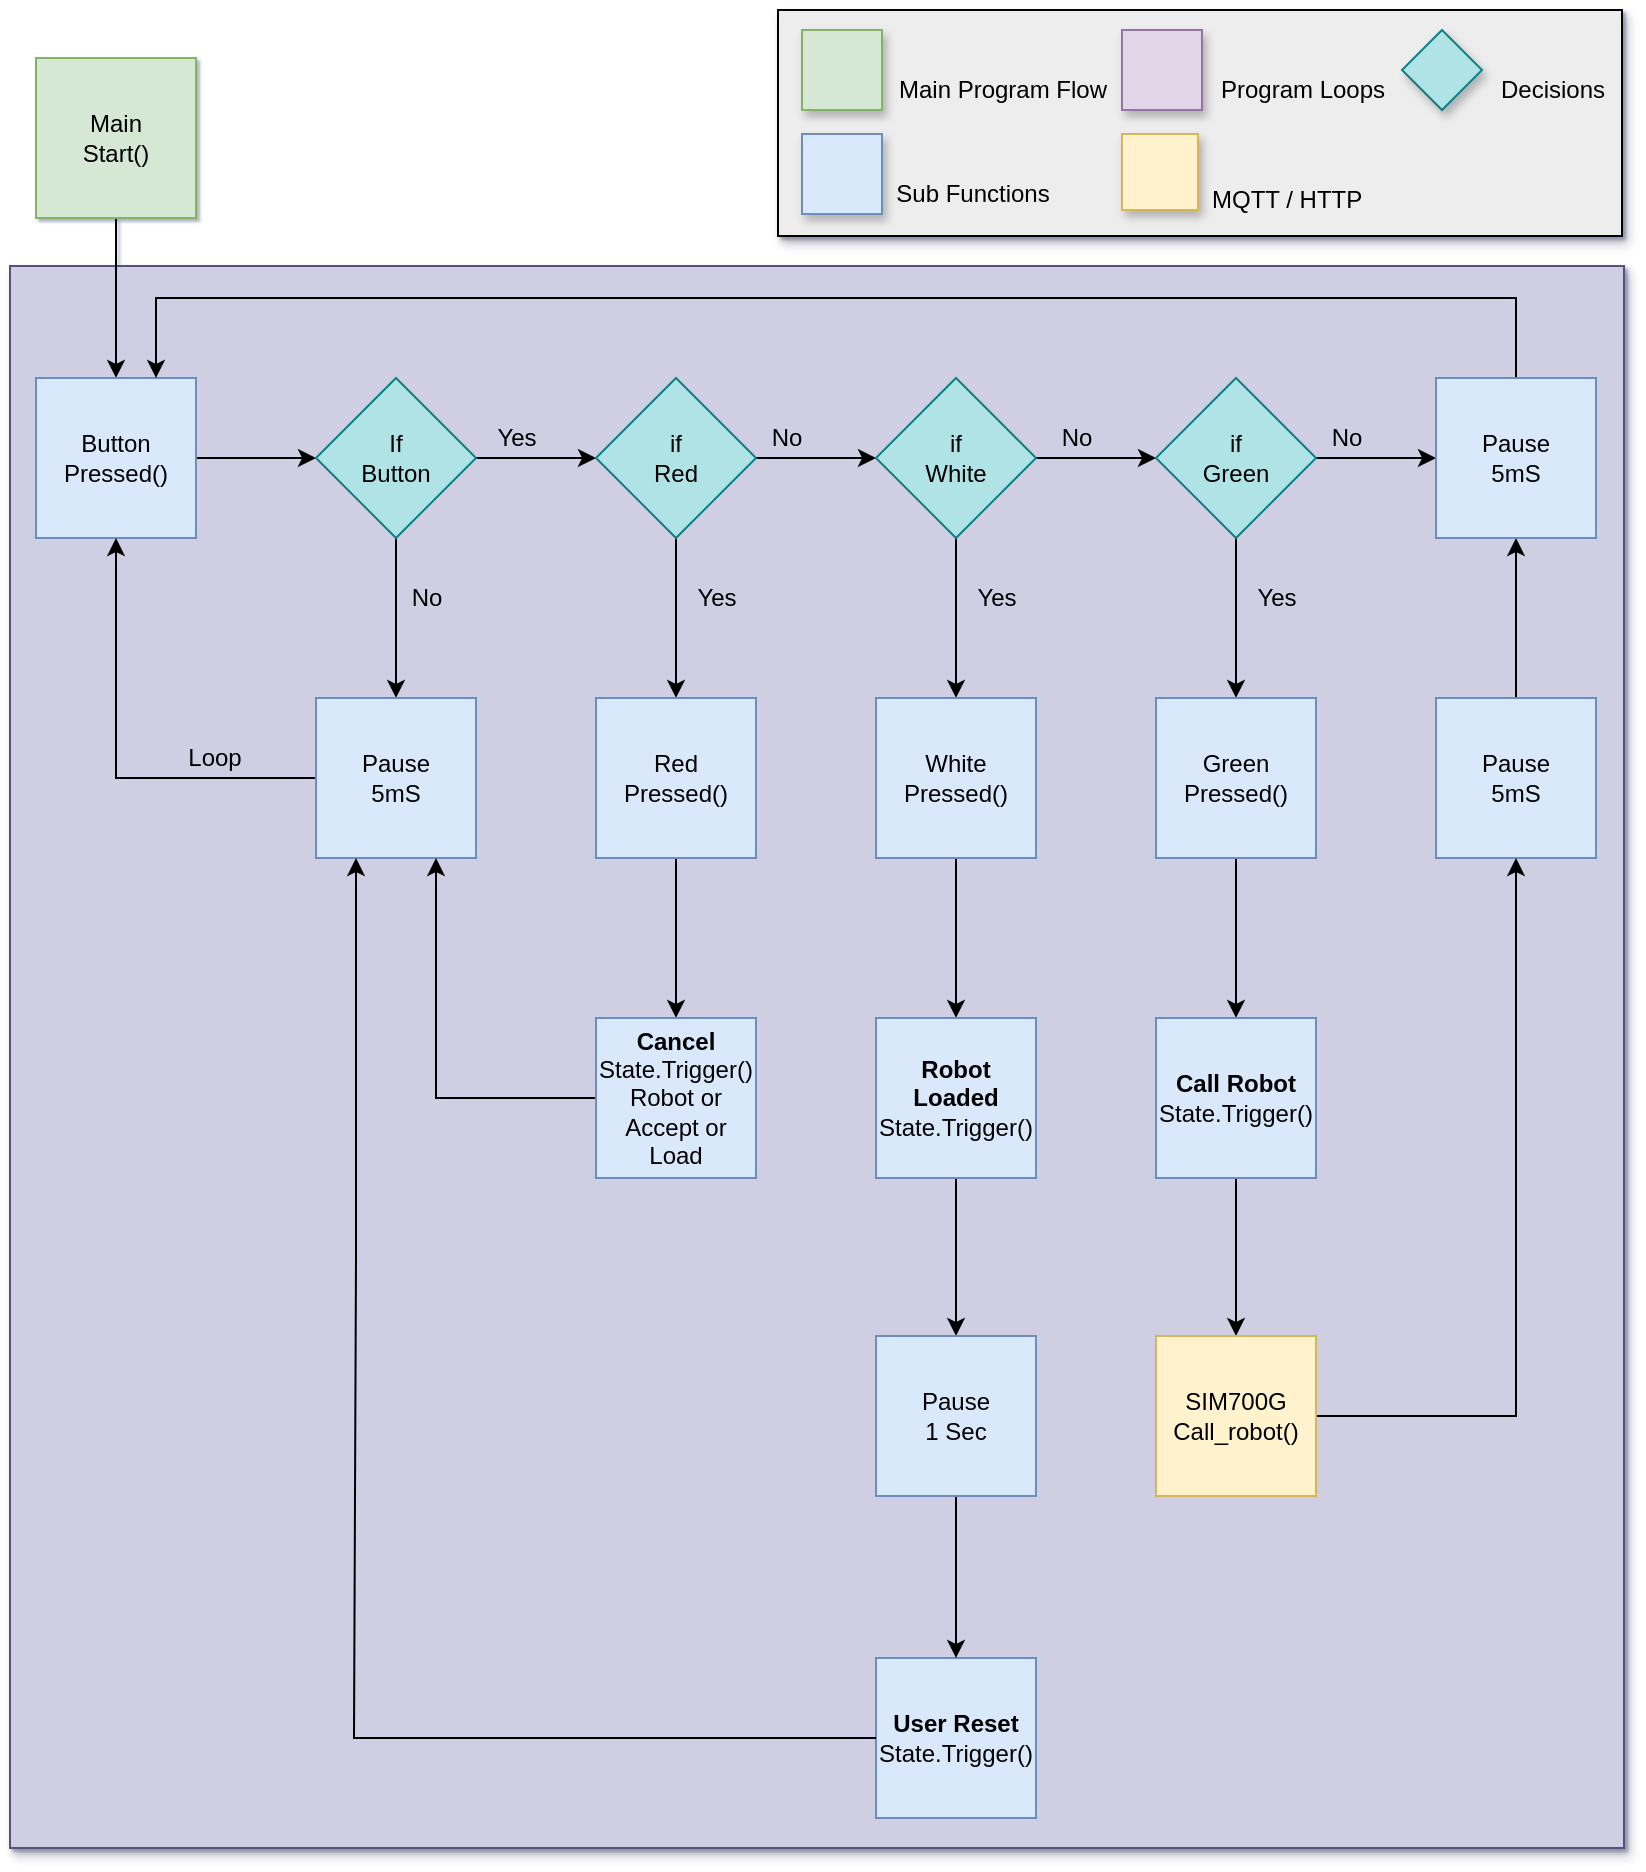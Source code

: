 <mxfile version="16.5.1" type="device"><diagram id="GA5mBacFMtX0pOx0aaW0" name="Page-1"><mxGraphModel dx="1368" dy="878" grid="1" gridSize="1" guides="1" tooltips="1" connect="1" arrows="1" fold="1" page="1" pageScale="1" pageWidth="827" pageHeight="1169" math="0" shadow="1"><root><mxCell id="0"/><mxCell id="1" parent="0"/><mxCell id="v9Q1vzF6Md7thLZfnYKV-69" value="" style="rounded=0;whiteSpace=wrap;html=1;shadow=1;fillColor=#d0cee2;strokeColor=#56517e;" vertex="1" parent="1"><mxGeometry x="7" y="144" width="807" height="791" as="geometry"/></mxCell><mxCell id="v9Q1vzF6Md7thLZfnYKV-1" value="" style="rounded=0;whiteSpace=wrap;html=1;fontSize=16;gradientColor=none;shadow=1;fillColor=#EDEDED;" vertex="1" parent="1"><mxGeometry x="391" y="16" width="422" height="113" as="geometry"/></mxCell><mxCell id="v9Q1vzF6Md7thLZfnYKV-2" value="" style="whiteSpace=wrap;html=1;aspect=fixed;fillColor=#d5e8d4;strokeColor=#82b366;shadow=1;" vertex="1" parent="1"><mxGeometry x="403" y="26" width="40" height="40" as="geometry"/></mxCell><mxCell id="v9Q1vzF6Md7thLZfnYKV-3" value="" style="whiteSpace=wrap;html=1;aspect=fixed;fillColor=#dae8fc;strokeColor=#6c8ebf;shadow=1;" vertex="1" parent="1"><mxGeometry x="403" y="78" width="40" height="40" as="geometry"/></mxCell><mxCell id="v9Q1vzF6Md7thLZfnYKV-4" value="" style="whiteSpace=wrap;html=1;aspect=fixed;fillColor=#e1d5e7;strokeColor=#9673a6;shadow=1;" vertex="1" parent="1"><mxGeometry x="563" y="26" width="40" height="40" as="geometry"/></mxCell><mxCell id="v9Q1vzF6Md7thLZfnYKV-6" value="Main Program Flow" style="text;html=1;align=center;verticalAlign=middle;resizable=0;points=[];autosize=1;strokeColor=none;fillColor=none;" vertex="1" parent="1"><mxGeometry x="443" y="46" width="120" height="20" as="geometry"/></mxCell><mxCell id="v9Q1vzF6Md7thLZfnYKV-7" value="Sub Functions" style="text;html=1;align=center;verticalAlign=middle;resizable=0;points=[];autosize=1;strokeColor=none;fillColor=none;" vertex="1" parent="1"><mxGeometry x="443" y="98" width="90" height="20" as="geometry"/></mxCell><mxCell id="v9Q1vzF6Md7thLZfnYKV-8" value="Program Loops" style="text;html=1;align=center;verticalAlign=middle;resizable=0;points=[];autosize=1;strokeColor=none;fillColor=none;" vertex="1" parent="1"><mxGeometry x="603" y="46" width="100" height="20" as="geometry"/></mxCell><mxCell id="v9Q1vzF6Md7thLZfnYKV-9" value="Decisions" style="text;html=1;align=center;verticalAlign=middle;resizable=0;points=[];autosize=1;strokeColor=none;fillColor=none;" vertex="1" parent="1"><mxGeometry x="743" y="46" width="70" height="20" as="geometry"/></mxCell><mxCell id="v9Q1vzF6Md7thLZfnYKV-10" value="" style="whiteSpace=wrap;html=1;aspect=fixed;shadow=1;fontSize=16;fillColor=#fff2cc;strokeColor=#d6b656;" vertex="1" parent="1"><mxGeometry x="563" y="78" width="38" height="38" as="geometry"/></mxCell><mxCell id="v9Q1vzF6Md7thLZfnYKV-11" value="&lt;font style=&quot;font-size: 12px&quot;&gt;MQTT / HTTP&lt;/font&gt;" style="text;html=1;align=left;verticalAlign=middle;resizable=0;points=[];autosize=1;strokeColor=none;fillColor=none;fontSize=15;" vertex="1" parent="1"><mxGeometry x="606" y="99" width="90" height="20" as="geometry"/></mxCell><mxCell id="v9Q1vzF6Md7thLZfnYKV-20" value="" style="edgeStyle=orthogonalEdgeStyle;rounded=0;orthogonalLoop=1;jettySize=auto;html=1;" edge="1" parent="1" source="v9Q1vzF6Md7thLZfnYKV-12" target="v9Q1vzF6Md7thLZfnYKV-13"><mxGeometry relative="1" as="geometry"/></mxCell><mxCell id="v9Q1vzF6Md7thLZfnYKV-12" value="Main&lt;br&gt;Start()" style="whiteSpace=wrap;html=1;aspect=fixed;fillColor=#d5e8d4;strokeColor=#82b366;" vertex="1" parent="1"><mxGeometry x="20" y="40" width="80" height="80" as="geometry"/></mxCell><mxCell id="v9Q1vzF6Md7thLZfnYKV-19" value="" style="edgeStyle=orthogonalEdgeStyle;rounded=0;orthogonalLoop=1;jettySize=auto;html=1;" edge="1" parent="1" source="v9Q1vzF6Md7thLZfnYKV-13" target="v9Q1vzF6Md7thLZfnYKV-15"><mxGeometry relative="1" as="geometry"/></mxCell><mxCell id="v9Q1vzF6Md7thLZfnYKV-13" value="Button&lt;br&gt;Pressed()" style="whiteSpace=wrap;html=1;aspect=fixed;fillColor=#dae8fc;strokeColor=#6c8ebf;" vertex="1" parent="1"><mxGeometry x="20" y="200" width="80" height="80" as="geometry"/></mxCell><mxCell id="v9Q1vzF6Md7thLZfnYKV-17" value="" style="edgeStyle=orthogonalEdgeStyle;rounded=0;orthogonalLoop=1;jettySize=auto;html=1;" edge="1" parent="1" source="v9Q1vzF6Md7thLZfnYKV-15" target="v9Q1vzF6Md7thLZfnYKV-16"><mxGeometry relative="1" as="geometry"/></mxCell><mxCell id="v9Q1vzF6Md7thLZfnYKV-29" value="" style="edgeStyle=orthogonalEdgeStyle;rounded=0;orthogonalLoop=1;jettySize=auto;html=1;" edge="1" parent="1" source="v9Q1vzF6Md7thLZfnYKV-15" target="v9Q1vzF6Md7thLZfnYKV-23"><mxGeometry relative="1" as="geometry"/></mxCell><mxCell id="v9Q1vzF6Md7thLZfnYKV-15" value="If&lt;br&gt;Button" style="rhombus;whiteSpace=wrap;html=1;fillColor=#b0e3e6;strokeColor=#0e8088;" vertex="1" parent="1"><mxGeometry x="160" y="200" width="80" height="80" as="geometry"/></mxCell><mxCell id="v9Q1vzF6Md7thLZfnYKV-21" style="edgeStyle=orthogonalEdgeStyle;rounded=0;orthogonalLoop=1;jettySize=auto;html=1;entryX=0.5;entryY=1;entryDx=0;entryDy=0;" edge="1" parent="1" source="v9Q1vzF6Md7thLZfnYKV-16" target="v9Q1vzF6Md7thLZfnYKV-13"><mxGeometry relative="1" as="geometry"/></mxCell><mxCell id="v9Q1vzF6Md7thLZfnYKV-16" value="Pause&lt;br&gt;5mS" style="whiteSpace=wrap;html=1;aspect=fixed;fillColor=#dae8fc;strokeColor=#6c8ebf;" vertex="1" parent="1"><mxGeometry x="160" y="360" width="80" height="80" as="geometry"/></mxCell><mxCell id="v9Q1vzF6Md7thLZfnYKV-18" value="No" style="text;html=1;align=center;verticalAlign=middle;resizable=0;points=[];autosize=1;strokeColor=none;fillColor=none;" vertex="1" parent="1"><mxGeometry x="200" y="300" width="30" height="20" as="geometry"/></mxCell><mxCell id="v9Q1vzF6Md7thLZfnYKV-22" value="Loop" style="text;html=1;align=center;verticalAlign=middle;resizable=0;points=[];autosize=1;strokeColor=none;fillColor=none;" vertex="1" parent="1"><mxGeometry x="89" y="380" width="40" height="20" as="geometry"/></mxCell><mxCell id="v9Q1vzF6Md7thLZfnYKV-30" value="" style="edgeStyle=orthogonalEdgeStyle;rounded=0;orthogonalLoop=1;jettySize=auto;html=1;" edge="1" parent="1" source="v9Q1vzF6Md7thLZfnYKV-23" target="v9Q1vzF6Md7thLZfnYKV-24"><mxGeometry relative="1" as="geometry"/></mxCell><mxCell id="v9Q1vzF6Md7thLZfnYKV-32" value="" style="edgeStyle=orthogonalEdgeStyle;rounded=0;orthogonalLoop=1;jettySize=auto;html=1;" edge="1" parent="1" source="v9Q1vzF6Md7thLZfnYKV-23" target="v9Q1vzF6Md7thLZfnYKV-26"><mxGeometry relative="1" as="geometry"/></mxCell><mxCell id="v9Q1vzF6Md7thLZfnYKV-23" value="if&lt;br&gt;Red" style="rhombus;whiteSpace=wrap;html=1;fillColor=#b0e3e6;strokeColor=#0e8088;" vertex="1" parent="1"><mxGeometry x="300" y="200" width="80" height="80" as="geometry"/></mxCell><mxCell id="v9Q1vzF6Md7thLZfnYKV-31" value="" style="edgeStyle=orthogonalEdgeStyle;rounded=0;orthogonalLoop=1;jettySize=auto;html=1;" edge="1" parent="1" source="v9Q1vzF6Md7thLZfnYKV-24" target="v9Q1vzF6Md7thLZfnYKV-25"><mxGeometry relative="1" as="geometry"/></mxCell><mxCell id="v9Q1vzF6Md7thLZfnYKV-33" value="" style="edgeStyle=orthogonalEdgeStyle;rounded=0;orthogonalLoop=1;jettySize=auto;html=1;" edge="1" parent="1" source="v9Q1vzF6Md7thLZfnYKV-24" target="v9Q1vzF6Md7thLZfnYKV-27"><mxGeometry relative="1" as="geometry"/></mxCell><mxCell id="v9Q1vzF6Md7thLZfnYKV-24" value="if&lt;br&gt;White" style="rhombus;whiteSpace=wrap;html=1;fillColor=#b0e3e6;strokeColor=#0e8088;" vertex="1" parent="1"><mxGeometry x="440" y="200" width="80" height="80" as="geometry"/></mxCell><mxCell id="v9Q1vzF6Md7thLZfnYKV-34" value="" style="edgeStyle=orthogonalEdgeStyle;rounded=0;orthogonalLoop=1;jettySize=auto;html=1;" edge="1" parent="1" source="v9Q1vzF6Md7thLZfnYKV-25" target="v9Q1vzF6Md7thLZfnYKV-28"><mxGeometry relative="1" as="geometry"/></mxCell><mxCell id="v9Q1vzF6Md7thLZfnYKV-64" value="" style="edgeStyle=orthogonalEdgeStyle;rounded=0;orthogonalLoop=1;jettySize=auto;html=1;" edge="1" parent="1" source="v9Q1vzF6Md7thLZfnYKV-25" target="v9Q1vzF6Md7thLZfnYKV-62"><mxGeometry relative="1" as="geometry"/></mxCell><mxCell id="v9Q1vzF6Md7thLZfnYKV-25" value="if&lt;br&gt;Green" style="rhombus;whiteSpace=wrap;html=1;fillColor=#b0e3e6;strokeColor=#0e8088;" vertex="1" parent="1"><mxGeometry x="580" y="200" width="80" height="80" as="geometry"/></mxCell><mxCell id="v9Q1vzF6Md7thLZfnYKV-49" value="" style="edgeStyle=orthogonalEdgeStyle;rounded=0;orthogonalLoop=1;jettySize=auto;html=1;" edge="1" parent="1" source="v9Q1vzF6Md7thLZfnYKV-26" target="v9Q1vzF6Md7thLZfnYKV-46"><mxGeometry relative="1" as="geometry"/></mxCell><mxCell id="v9Q1vzF6Md7thLZfnYKV-26" value="Red&lt;br&gt;Pressed()" style="whiteSpace=wrap;html=1;aspect=fixed;fillColor=#dae8fc;strokeColor=#6c8ebf;" vertex="1" parent="1"><mxGeometry x="300" y="360" width="80" height="80" as="geometry"/></mxCell><mxCell id="v9Q1vzF6Md7thLZfnYKV-59" value="" style="edgeStyle=orthogonalEdgeStyle;rounded=0;orthogonalLoop=1;jettySize=auto;html=1;" edge="1" parent="1" source="v9Q1vzF6Md7thLZfnYKV-27" target="v9Q1vzF6Md7thLZfnYKV-53"><mxGeometry relative="1" as="geometry"/></mxCell><mxCell id="v9Q1vzF6Md7thLZfnYKV-27" value="White&lt;br&gt;Pressed()" style="whiteSpace=wrap;html=1;aspect=fixed;fillColor=#dae8fc;strokeColor=#6c8ebf;" vertex="1" parent="1"><mxGeometry x="440" y="360" width="80" height="80" as="geometry"/></mxCell><mxCell id="v9Q1vzF6Md7thLZfnYKV-52" value="" style="edgeStyle=orthogonalEdgeStyle;rounded=0;orthogonalLoop=1;jettySize=auto;html=1;" edge="1" parent="1" source="v9Q1vzF6Md7thLZfnYKV-28" target="v9Q1vzF6Md7thLZfnYKV-47"><mxGeometry relative="1" as="geometry"/></mxCell><mxCell id="v9Q1vzF6Md7thLZfnYKV-28" value="Green&lt;br&gt;Pressed()" style="whiteSpace=wrap;html=1;aspect=fixed;fillColor=#dae8fc;strokeColor=#6c8ebf;" vertex="1" parent="1"><mxGeometry x="580" y="360" width="80" height="80" as="geometry"/></mxCell><mxCell id="v9Q1vzF6Md7thLZfnYKV-35" value="Yes" style="text;html=1;align=center;verticalAlign=middle;resizable=0;points=[];autosize=1;strokeColor=none;fillColor=none;" vertex="1" parent="1"><mxGeometry x="240" y="220" width="40" height="20" as="geometry"/></mxCell><mxCell id="v9Q1vzF6Md7thLZfnYKV-36" value="No" style="text;html=1;align=center;verticalAlign=middle;resizable=0;points=[];autosize=1;strokeColor=none;fillColor=none;" vertex="1" parent="1"><mxGeometry x="380" y="220" width="30" height="20" as="geometry"/></mxCell><mxCell id="v9Q1vzF6Md7thLZfnYKV-37" value="No" style="text;html=1;align=center;verticalAlign=middle;resizable=0;points=[];autosize=1;strokeColor=none;fillColor=none;" vertex="1" parent="1"><mxGeometry x="525" y="220" width="30" height="20" as="geometry"/></mxCell><mxCell id="v9Q1vzF6Md7thLZfnYKV-38" value="Yes" style="text;html=1;align=center;verticalAlign=middle;resizable=0;points=[];autosize=1;strokeColor=none;fillColor=none;" vertex="1" parent="1"><mxGeometry x="340" y="300" width="40" height="20" as="geometry"/></mxCell><mxCell id="v9Q1vzF6Md7thLZfnYKV-40" value="Yes" style="text;html=1;align=center;verticalAlign=middle;resizable=0;points=[];autosize=1;strokeColor=none;fillColor=none;" vertex="1" parent="1"><mxGeometry x="480" y="300" width="40" height="20" as="geometry"/></mxCell><mxCell id="v9Q1vzF6Md7thLZfnYKV-41" value="Yes" style="text;html=1;align=center;verticalAlign=middle;resizable=0;points=[];autosize=1;strokeColor=none;fillColor=none;" vertex="1" parent="1"><mxGeometry x="620" y="300" width="40" height="20" as="geometry"/></mxCell><mxCell id="v9Q1vzF6Md7thLZfnYKV-63" value="" style="edgeStyle=orthogonalEdgeStyle;rounded=0;orthogonalLoop=1;jettySize=auto;html=1;" edge="1" parent="1" source="v9Q1vzF6Md7thLZfnYKV-42" target="v9Q1vzF6Md7thLZfnYKV-62"><mxGeometry relative="1" as="geometry"/></mxCell><mxCell id="v9Q1vzF6Md7thLZfnYKV-42" value="Pause&lt;br&gt;5mS" style="whiteSpace=wrap;html=1;aspect=fixed;fillColor=#dae8fc;strokeColor=#6c8ebf;" vertex="1" parent="1"><mxGeometry x="720" y="360" width="80" height="80" as="geometry"/></mxCell><mxCell id="v9Q1vzF6Md7thLZfnYKV-44" value="No" style="text;html=1;align=center;verticalAlign=middle;resizable=0;points=[];autosize=1;strokeColor=none;fillColor=none;" vertex="1" parent="1"><mxGeometry x="660" y="220" width="30" height="20" as="geometry"/></mxCell><mxCell id="v9Q1vzF6Md7thLZfnYKV-61" style="edgeStyle=orthogonalEdgeStyle;rounded=0;orthogonalLoop=1;jettySize=auto;html=1;entryX=0.75;entryY=1;entryDx=0;entryDy=0;" edge="1" parent="1" source="v9Q1vzF6Md7thLZfnYKV-46" target="v9Q1vzF6Md7thLZfnYKV-16"><mxGeometry relative="1" as="geometry"/></mxCell><mxCell id="v9Q1vzF6Md7thLZfnYKV-46" value="&lt;b&gt;Cancel&lt;/b&gt;&lt;br&gt;State.Trigger()&lt;br&gt;Robot or&lt;br&gt;Accept or&lt;br&gt;Load" style="whiteSpace=wrap;html=1;aspect=fixed;fillColor=#dae8fc;strokeColor=#6c8ebf;" vertex="1" parent="1"><mxGeometry x="300" y="520" width="80" height="80" as="geometry"/></mxCell><mxCell id="v9Q1vzF6Md7thLZfnYKV-51" value="" style="edgeStyle=orthogonalEdgeStyle;rounded=0;orthogonalLoop=1;jettySize=auto;html=1;" edge="1" parent="1" source="v9Q1vzF6Md7thLZfnYKV-47" target="v9Q1vzF6Md7thLZfnYKV-48"><mxGeometry relative="1" as="geometry"/></mxCell><mxCell id="v9Q1vzF6Md7thLZfnYKV-47" value="&lt;b&gt;Call Robot&lt;/b&gt;&lt;br&gt;State.Trigger()" style="whiteSpace=wrap;html=1;aspect=fixed;fillColor=#dae8fc;strokeColor=#6c8ebf;" vertex="1" parent="1"><mxGeometry x="580" y="520" width="80" height="80" as="geometry"/></mxCell><mxCell id="v9Q1vzF6Md7thLZfnYKV-54" style="edgeStyle=orthogonalEdgeStyle;rounded=0;orthogonalLoop=1;jettySize=auto;html=1;entryX=0.5;entryY=1;entryDx=0;entryDy=0;" edge="1" parent="1" source="v9Q1vzF6Md7thLZfnYKV-48" target="v9Q1vzF6Md7thLZfnYKV-42"><mxGeometry relative="1" as="geometry"/></mxCell><mxCell id="v9Q1vzF6Md7thLZfnYKV-48" value="SIM700G&lt;br&gt;Call_robot()" style="whiteSpace=wrap;html=1;aspect=fixed;fillColor=#fff2cc;strokeColor=#d6b656;" vertex="1" parent="1"><mxGeometry x="580" y="679" width="80" height="80" as="geometry"/></mxCell><mxCell id="v9Q1vzF6Md7thLZfnYKV-57" value="" style="edgeStyle=orthogonalEdgeStyle;rounded=0;orthogonalLoop=1;jettySize=auto;html=1;" edge="1" parent="1" source="v9Q1vzF6Md7thLZfnYKV-53" target="v9Q1vzF6Md7thLZfnYKV-56"><mxGeometry relative="1" as="geometry"/></mxCell><mxCell id="v9Q1vzF6Md7thLZfnYKV-53" value="&lt;b&gt;Robot Loaded&lt;/b&gt;&lt;br&gt;State.Trigger()" style="whiteSpace=wrap;html=1;aspect=fixed;fillColor=#dae8fc;strokeColor=#6c8ebf;" vertex="1" parent="1"><mxGeometry x="440" y="520" width="80" height="80" as="geometry"/></mxCell><mxCell id="v9Q1vzF6Md7thLZfnYKV-55" value="&lt;b&gt;User Reset&lt;/b&gt;&lt;br&gt;State.Trigger()" style="whiteSpace=wrap;html=1;aspect=fixed;fillColor=#dae8fc;strokeColor=#6c8ebf;" vertex="1" parent="1"><mxGeometry x="440" y="840" width="80" height="80" as="geometry"/></mxCell><mxCell id="v9Q1vzF6Md7thLZfnYKV-58" value="" style="edgeStyle=orthogonalEdgeStyle;rounded=0;orthogonalLoop=1;jettySize=auto;html=1;" edge="1" parent="1" source="v9Q1vzF6Md7thLZfnYKV-56" target="v9Q1vzF6Md7thLZfnYKV-55"><mxGeometry relative="1" as="geometry"/></mxCell><mxCell id="v9Q1vzF6Md7thLZfnYKV-56" value="Pause&lt;br&gt;1 Sec" style="whiteSpace=wrap;html=1;aspect=fixed;fillColor=#dae8fc;strokeColor=#6c8ebf;" vertex="1" parent="1"><mxGeometry x="440" y="679" width="80" height="80" as="geometry"/></mxCell><mxCell id="v9Q1vzF6Md7thLZfnYKV-65" style="edgeStyle=orthogonalEdgeStyle;rounded=0;orthogonalLoop=1;jettySize=auto;html=1;entryX=0.75;entryY=0;entryDx=0;entryDy=0;" edge="1" parent="1" source="v9Q1vzF6Md7thLZfnYKV-62" target="v9Q1vzF6Md7thLZfnYKV-13"><mxGeometry relative="1" as="geometry"><Array as="points"><mxPoint x="760" y="160"/><mxPoint x="80" y="160"/></Array></mxGeometry></mxCell><mxCell id="v9Q1vzF6Md7thLZfnYKV-62" value="Pause&lt;br&gt;5mS" style="whiteSpace=wrap;html=1;aspect=fixed;fillColor=#dae8fc;strokeColor=#6c8ebf;" vertex="1" parent="1"><mxGeometry x="720" y="200" width="80" height="80" as="geometry"/></mxCell><mxCell id="v9Q1vzF6Md7thLZfnYKV-66" value="" style="endArrow=classic;html=1;rounded=0;exitX=0;exitY=0.5;exitDx=0;exitDy=0;entryX=0.25;entryY=1;entryDx=0;entryDy=0;" edge="1" parent="1" source="v9Q1vzF6Md7thLZfnYKV-55" target="v9Q1vzF6Md7thLZfnYKV-16"><mxGeometry width="50" height="50" relative="1" as="geometry"><mxPoint x="560" y="690" as="sourcePoint"/><mxPoint x="610" y="640" as="targetPoint"/><Array as="points"><mxPoint x="380" y="880"/><mxPoint x="179" y="880"/><mxPoint x="180" y="640"/></Array></mxGeometry></mxCell><mxCell id="v9Q1vzF6Md7thLZfnYKV-67" value="" style="rhombus;whiteSpace=wrap;html=1;fillColor=#b0e3e6;strokeColor=#0e8088;shadow=1;" vertex="1" parent="1"><mxGeometry x="703" y="26" width="40" height="40" as="geometry"/></mxCell></root></mxGraphModel></diagram></mxfile>